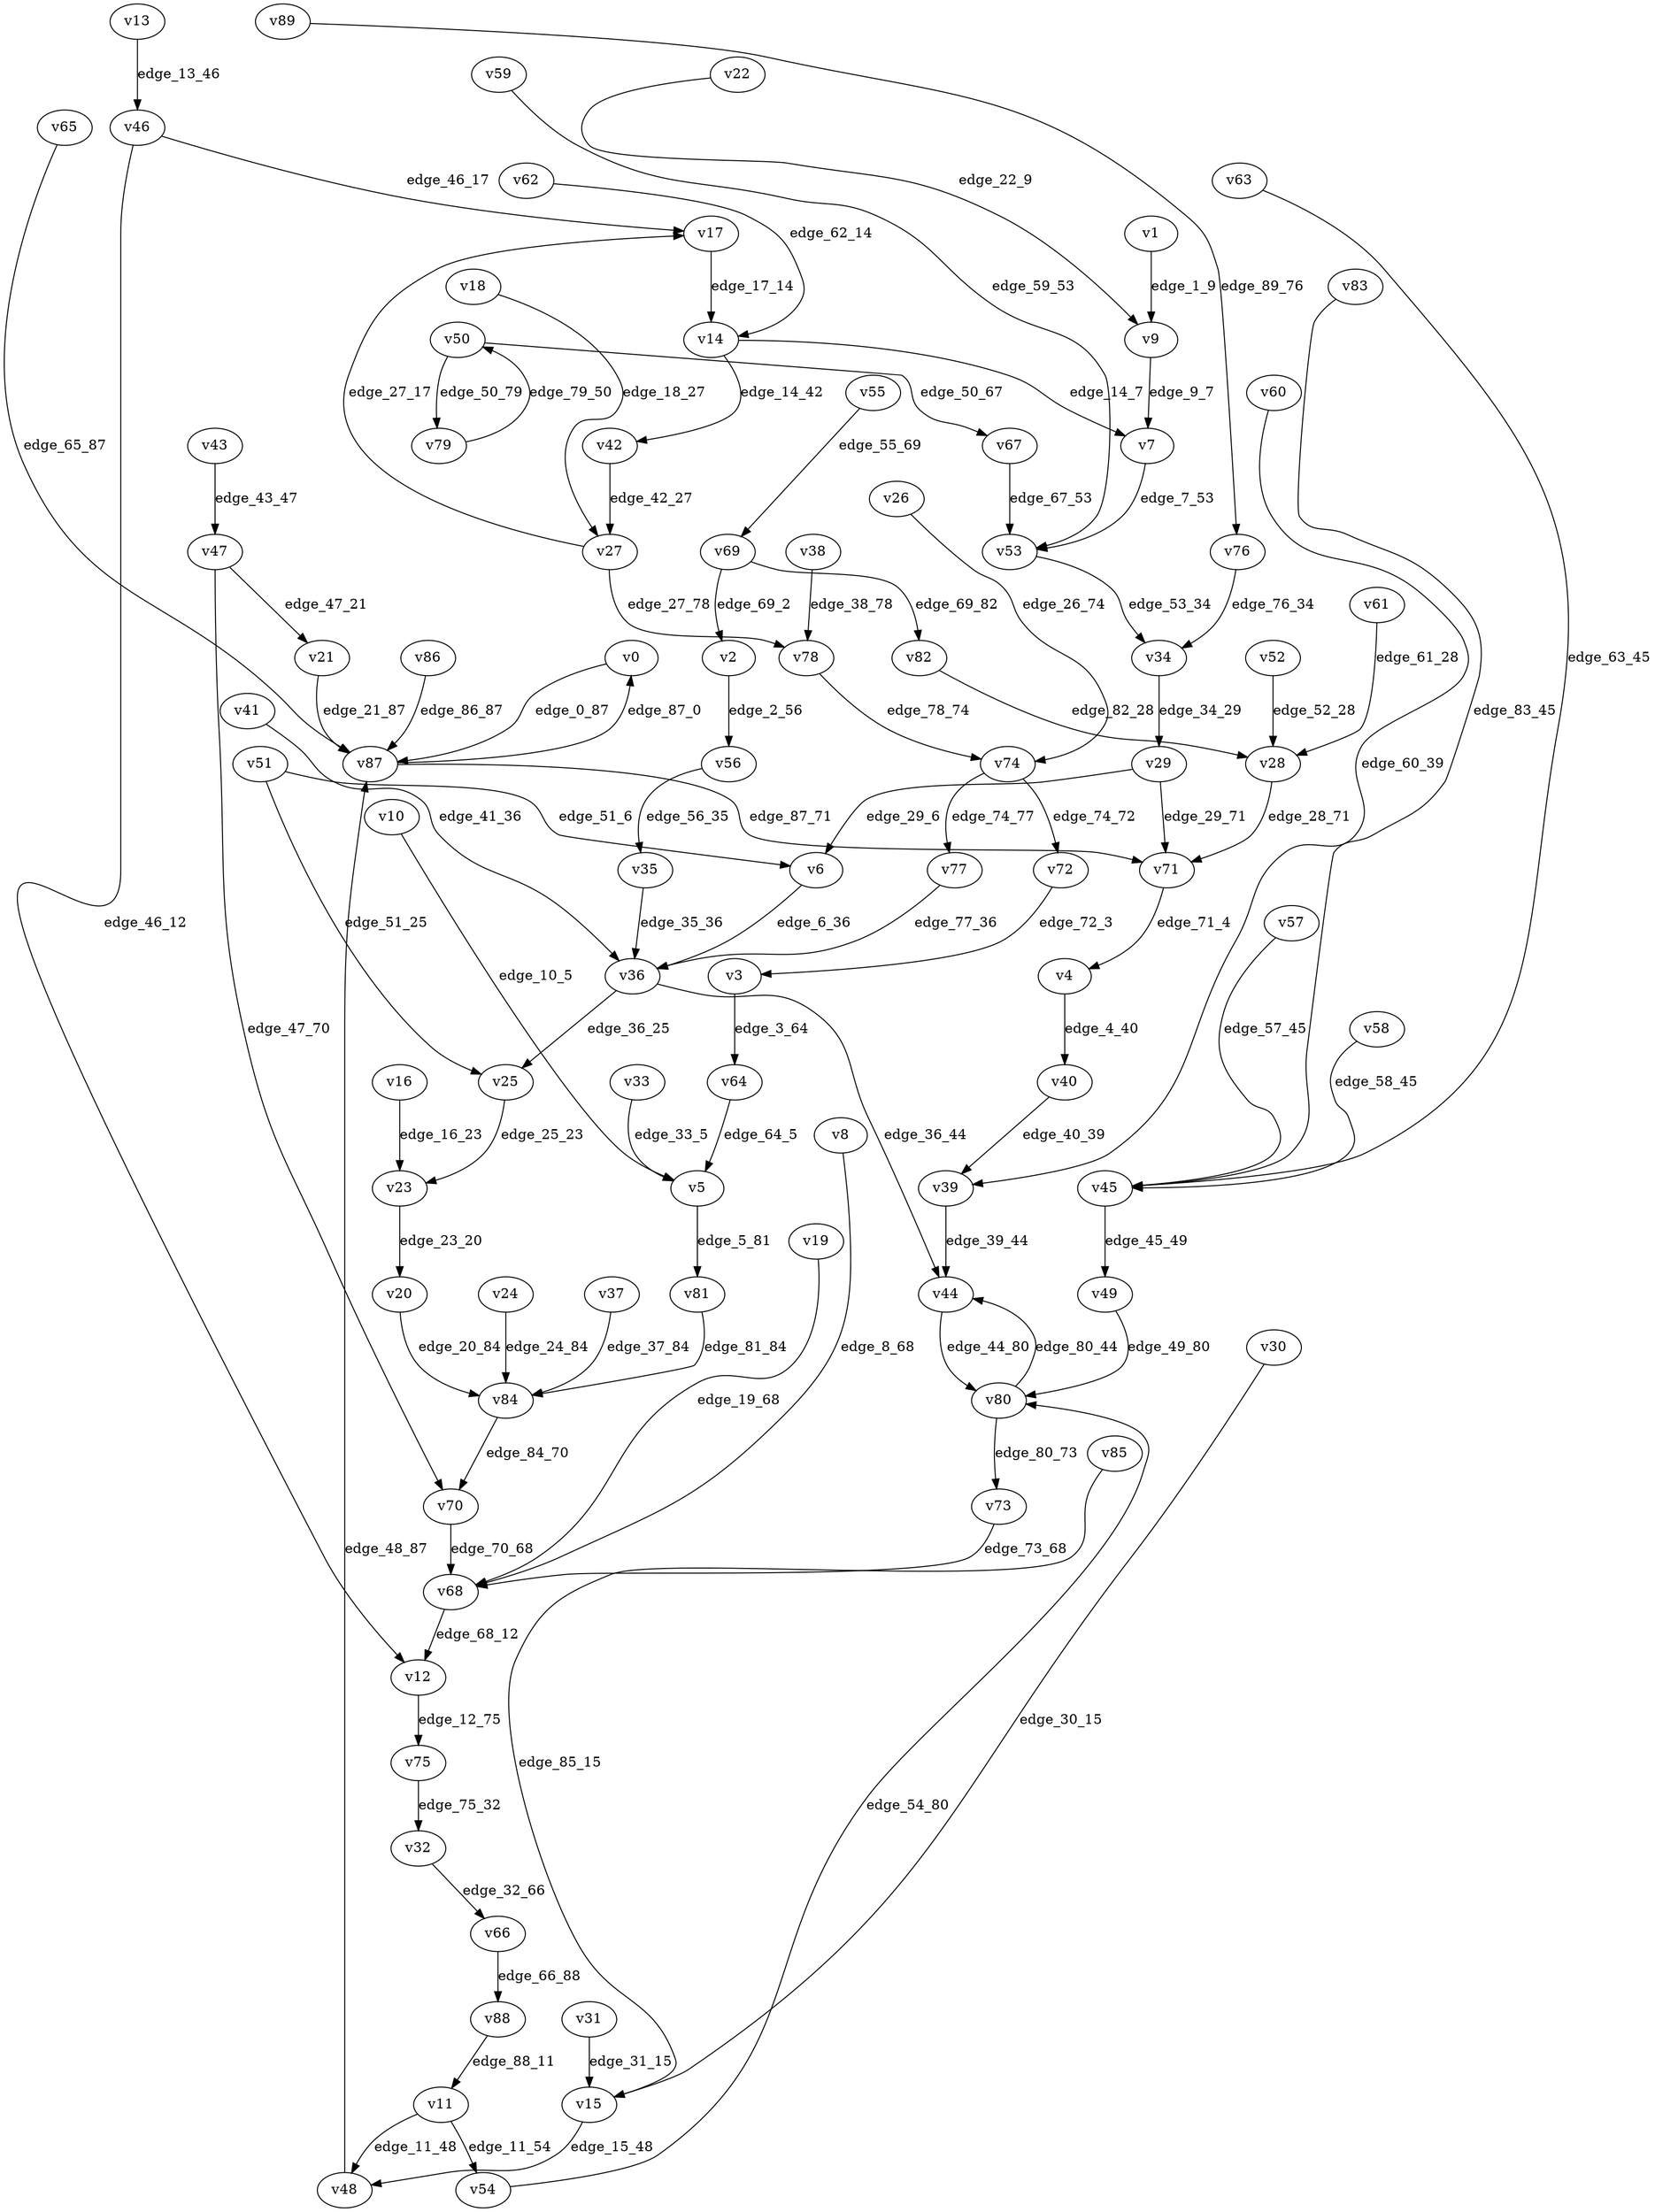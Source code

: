 digraph G {
    // Stochastic discounted game

    v0 [name="v0", player=0];
    v1 [name="v1", player=1];
    v2 [name="v2", player=0];
    v3 [name="v3", player=-1];
    v4 [name="v4", player=-1];
    v5 [name="v5", player=-1];
    v6 [name="v6", player=0];
    v7 [name="v7", player=0];
    v8 [name="v8", player=1];
    v9 [name="v9", player=-1];
    v10 [name="v10", player=0];
    v11 [name="v11", player=-1];
    v12 [name="v12", player=0];
    v13 [name="v13", player=0];
    v14 [name="v14", player=-1];
    v15 [name="v15", player=-1];
    v16 [name="v16", player=1];
    v17 [name="v17", player=0];
    v18 [name="v18", player=1];
    v19 [name="v19", player=0];
    v20 [name="v20", player=0];
    v21 [name="v21", player=1];
    v22 [name="v22", player=0];
    v23 [name="v23", player=-1];
    v24 [name="v24", player=1];
    v25 [name="v25", player=1];
    v26 [name="v26", player=0];
    v27 [name="v27", player=-1];
    v28 [name="v28", player=-1];
    v29 [name="v29", player=-1];
    v30 [name="v30", player=1];
    v31 [name="v31", player=0];
    v32 [name="v32", player=1];
    v33 [name="v33", player=1];
    v34 [name="v34", player=1];
    v35 [name="v35", player=1];
    v36 [name="v36", player=-1];
    v37 [name="v37", player=0];
    v38 [name="v38", player=-1];
    v39 [name="v39", player=-1];
    v40 [name="v40", player=0];
    v41 [name="v41", player=1];
    v42 [name="v42", player=0];
    v43 [name="v43", player=1];
    v44 [name="v44", player=1];
    v45 [name="v45", player=-1];
    v46 [name="v46", player=-1];
    v47 [name="v47", player=-1];
    v48 [name="v48", player=0];
    v49 [name="v49", player=1];
    v50 [name="v50", player=-1];
    v51 [name="v51", player=-1];
    v52 [name="v52", player=1];
    v53 [name="v53", player=-1];
    v54 [name="v54", player=0];
    v55 [name="v55", player=1];
    v56 [name="v56", player=-1];
    v57 [name="v57", player=0];
    v58 [name="v58", player=0];
    v59 [name="v59", player=1];
    v60 [name="v60", player=0];
    v61 [name="v61", player=0];
    v62 [name="v62", player=1];
    v63 [name="v63", player=1];
    v64 [name="v64", player=1];
    v65 [name="v65", player=0];
    v66 [name="v66", player=-1];
    v67 [name="v67", player=0];
    v68 [name="v68", player=-1];
    v69 [name="v69", player=-1];
    v70 [name="v70", player=0];
    v71 [name="v71", player=1];
    v72 [name="v72", player=1];
    v73 [name="v73", player=1];
    v74 [name="v74", player=-1];
    v75 [name="v75", player=-1];
    v76 [name="v76", player=-1];
    v77 [name="v77", player=0];
    v78 [name="v78", player=1];
    v79 [name="v79", player=1];
    v80 [name="v80", player=-1];
    v81 [name="v81", player=1];
    v82 [name="v82", player=1];
    v83 [name="v83", player=0];
    v84 [name="v84", player=-1];
    v85 [name="v85", player=1];
    v86 [name="v86", player=0];
    v87 [name="v87", player=-1];
    v88 [name="v88", player=0];
    v89 [name="v89", player=0];

    v0 -> v87 [label="edge_0_87", weight=-6.862324, discount=0.636585];
    v1 -> v9 [label="edge_1_9", weight=3.377533, discount=0.567526];
    v2 -> v56 [label="edge_2_56", weight=7.561572, discount=0.344208];
    v3 -> v64 [label="edge_3_64", probability=1.000000];
    v4 -> v40 [label="edge_4_40", probability=1.000000];
    v5 -> v81 [label="edge_5_81", probability=1.000000];
    v6 -> v36 [label="edge_6_36", weight=-8.136282, discount=0.376165];
    v7 -> v53 [label="edge_7_53", weight=-7.164165, discount=0.705241];
    v8 -> v68 [label="edge_8_68", weight=-9.340912, discount=0.633813];
    v9 -> v7 [label="edge_9_7", probability=1.000000];
    v10 -> v5 [label="edge_10_5", weight=-9.821586, discount=0.186567];
    v11 -> v54 [label="edge_11_54", probability=0.665720];
    v11 -> v48 [label="edge_11_48", probability=0.334280];
    v12 -> v75 [label="edge_12_75", weight=1.020645, discount=0.455009];
    v13 -> v46 [label="edge_13_46", weight=3.265044, discount=0.839442];
    v14 -> v7 [label="edge_14_7", probability=0.374229];
    v14 -> v42 [label="edge_14_42", probability=0.625771];
    v15 -> v48 [label="edge_15_48", probability=1.000000];
    v16 -> v23 [label="edge_16_23", weight=8.315718, discount=0.394231];
    v17 -> v14 [label="edge_17_14", weight=3.362791, discount=0.468098];
    v18 -> v27 [label="edge_18_27", weight=-9.814614, discount=0.712399];
    v19 -> v68 [label="edge_19_68", weight=-5.297217, discount=0.850805];
    v20 -> v84 [label="edge_20_84", weight=5.209636, discount=0.805637];
    v21 -> v87 [label="edge_21_87", weight=4.827646, discount=0.253803];
    v22 -> v9 [label="edge_22_9", weight=-5.318928, discount=0.552941];
    v23 -> v20 [label="edge_23_20", probability=1.000000];
    v24 -> v84 [label="edge_24_84", weight=3.791307, discount=0.728972];
    v25 -> v23 [label="edge_25_23", weight=5.407648, discount=0.231882];
    v26 -> v74 [label="edge_26_74", weight=-2.164275, discount=0.808159];
    v27 -> v78 [label="edge_27_78", probability=0.542599];
    v27 -> v17 [label="edge_27_17", probability=0.457401];
    v28 -> v71 [label="edge_28_71", probability=1.000000];
    v29 -> v71 [label="edge_29_71", probability=0.486013];
    v29 -> v6 [label="edge_29_6", probability=0.513987];
    v30 -> v15 [label="edge_30_15", weight=-1.382864, discount=0.557114];
    v31 -> v15 [label="edge_31_15", weight=1.430332, discount=0.260361];
    v32 -> v66 [label="edge_32_66", weight=-8.306507, discount=0.714995];
    v33 -> v5 [label="edge_33_5", weight=1.563329, discount=0.610499];
    v34 -> v29 [label="edge_34_29", weight=9.051158, discount=0.798275];
    v35 -> v36 [label="edge_35_36", weight=-9.654477, discount=0.753927];
    v36 -> v44 [label="edge_36_44", probability=0.699939];
    v36 -> v25 [label="edge_36_25", probability=0.300061];
    v37 -> v84 [label="edge_37_84", weight=7.449780, discount=0.452561];
    v38 -> v78 [label="edge_38_78", probability=1.000000];
    v39 -> v44 [label="edge_39_44", probability=1.000000];
    v40 -> v39 [label="edge_40_39", weight=-2.607847, discount=0.274264];
    v41 -> v36 [label="edge_41_36", weight=-3.018540, discount=0.850090];
    v42 -> v27 [label="edge_42_27", weight=8.489453, discount=0.535039];
    v43 -> v47 [label="edge_43_47", weight=8.479346, discount=0.830634];
    v44 -> v80 [label="edge_44_80", weight=1.365799, discount=0.797847];
    v45 -> v49 [label="edge_45_49", probability=1.000000];
    v46 -> v17 [label="edge_46_17", probability=0.620283];
    v46 -> v12 [label="edge_46_12", probability=0.379717];
    v47 -> v70 [label="edge_47_70", probability=0.421315];
    v47 -> v21 [label="edge_47_21", probability=0.578685];
    v48 -> v87 [label="edge_48_87", weight=3.605785, discount=0.696509];
    v49 -> v80 [label="edge_49_80", weight=-5.649643, discount=0.235809];
    v50 -> v67 [label="edge_50_67", probability=0.459504];
    v50 -> v79 [label="edge_50_79", probability=0.540496];
    v51 -> v6 [label="edge_51_6", probability=0.610711];
    v51 -> v25 [label="edge_51_25", probability=0.389289];
    v52 -> v28 [label="edge_52_28", weight=3.885460, discount=0.676350];
    v53 -> v34 [label="edge_53_34", probability=1.000000];
    v54 -> v80 [label="edge_54_80", weight=-1.242045, discount=0.129577];
    v55 -> v69 [label="edge_55_69", weight=-2.578252, discount=0.232557];
    v56 -> v35 [label="edge_56_35", probability=1.000000];
    v57 -> v45 [label="edge_57_45", weight=-8.669345, discount=0.578002];
    v58 -> v45 [label="edge_58_45", weight=-5.837262, discount=0.658826];
    v59 -> v53 [label="edge_59_53", weight=0.384813, discount=0.405432];
    v60 -> v39 [label="edge_60_39", weight=-5.085829, discount=0.606815];
    v61 -> v28 [label="edge_61_28", weight=-3.176927, discount=0.894646];
    v62 -> v14 [label="edge_62_14", weight=-6.366406, discount=0.886683];
    v63 -> v45 [label="edge_63_45", weight=-2.019845, discount=0.848274];
    v64 -> v5 [label="edge_64_5", weight=1.285762, discount=0.257507];
    v65 -> v87 [label="edge_65_87", weight=-3.646905, discount=0.740529];
    v66 -> v88 [label="edge_66_88", probability=1.000000];
    v67 -> v53 [label="edge_67_53", weight=2.552085, discount=0.813036];
    v68 -> v12 [label="edge_68_12", probability=1.000000];
    v69 -> v2 [label="edge_69_2", probability=0.638565];
    v69 -> v82 [label="edge_69_82", probability=0.361435];
    v70 -> v68 [label="edge_70_68", weight=7.293672, discount=0.160770];
    v71 -> v4 [label="edge_71_4", weight=-1.590181, discount=0.722561];
    v72 -> v3 [label="edge_72_3", weight=-5.275210, discount=0.825868];
    v73 -> v68 [label="edge_73_68", weight=0.839193, discount=0.637860];
    v74 -> v72 [label="edge_74_72", probability=0.402596];
    v74 -> v77 [label="edge_74_77", probability=0.597404];
    v75 -> v32 [label="edge_75_32", probability=1.000000];
    v76 -> v34 [label="edge_76_34", probability=1.000000];
    v77 -> v36 [label="edge_77_36", weight=-7.022341, discount=0.471833];
    v78 -> v74 [label="edge_78_74", weight=0.418526, discount=0.516645];
    v79 -> v50 [label="edge_79_50", weight=-3.496424, discount=0.100688];
    v80 -> v73 [label="edge_80_73", probability=0.649731];
    v80 -> v44 [label="edge_80_44", probability=0.350269];
    v81 -> v84 [label="edge_81_84", weight=-6.543280, discount=0.350064];
    v82 -> v28 [label="edge_82_28", weight=0.947609, discount=0.841872];
    v83 -> v45 [label="edge_83_45", weight=-0.013971, discount=0.801137];
    v84 -> v70 [label="edge_84_70", probability=1.000000];
    v85 -> v15 [label="edge_85_15", weight=-8.752375, discount=0.289149];
    v86 -> v87 [label="edge_86_87", weight=3.281962, discount=0.237565];
    v87 -> v71 [label="edge_87_71", probability=0.524922];
    v87 -> v0 [label="edge_87_0", probability=0.475078];
    v88 -> v11 [label="edge_88_11", weight=0.022653, discount=0.648603];
    v89 -> v76 [label="edge_89_76", weight=-5.899016, discount=0.386849];
}